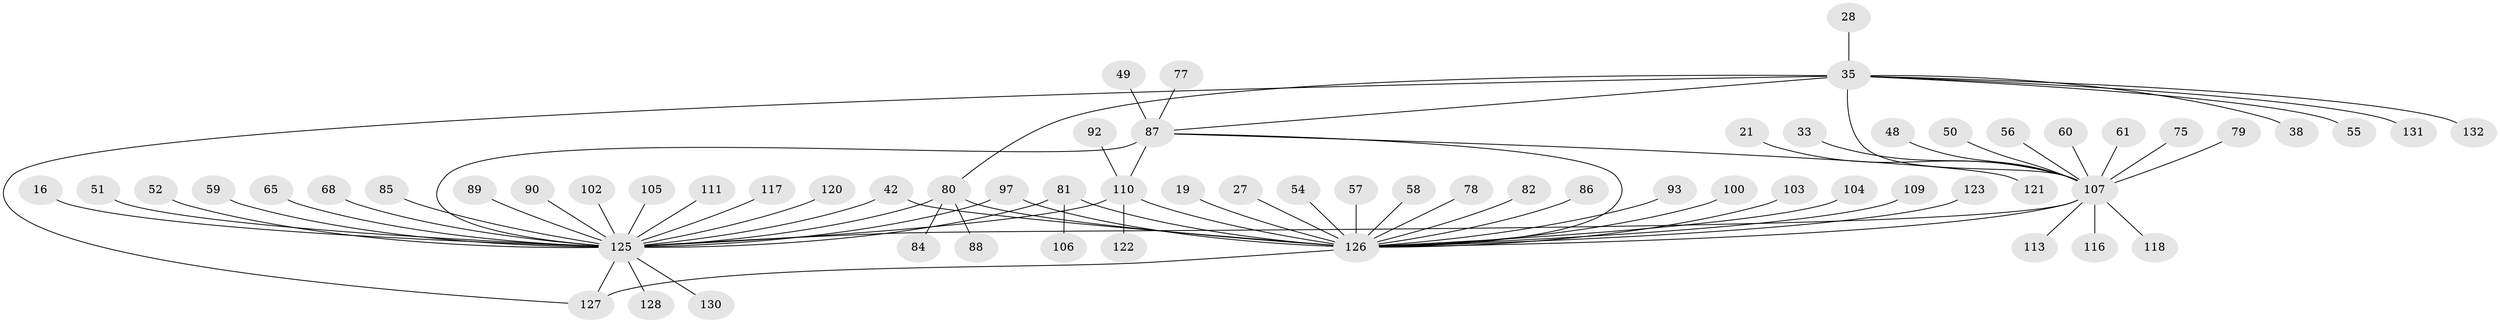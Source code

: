 // original degree distribution, {23: 0.007575757575757576, 21: 0.007575757575757576, 4: 0.06818181818181818, 8: 0.007575757575757576, 13: 0.007575757575757576, 5: 0.045454545454545456, 2: 0.21212121212121213, 12: 0.007575757575757576, 1: 0.5151515151515151, 15: 0.007575757575757576, 7: 0.007575757575757576, 3: 0.09848484848484848, 6: 0.007575757575757576}
// Generated by graph-tools (version 1.1) at 2025/50/03/04/25 21:50:46]
// undirected, 66 vertices, 76 edges
graph export_dot {
graph [start="1"]
  node [color=gray90,style=filled];
  16;
  19;
  21;
  27;
  28;
  33 [super="+7"];
  35 [super="+24"];
  38;
  42 [super="+20"];
  48;
  49;
  50;
  51;
  52;
  54 [super="+11"];
  55 [super="+43"];
  56;
  57;
  58;
  59;
  60;
  61;
  65;
  68 [super="+41"];
  75;
  77;
  78;
  79;
  80 [super="+45+31+34"];
  81 [super="+37+63"];
  82;
  84;
  85;
  86;
  87 [super="+71+53+73+17"];
  88;
  89;
  90;
  92;
  93 [super="+70"];
  97 [super="+76"];
  100 [super="+36+95"];
  102;
  103;
  104;
  105;
  106;
  107 [super="+94+62"];
  109 [super="+74"];
  110 [super="+108+91"];
  111;
  113;
  116;
  117;
  118 [super="+96"];
  120 [super="+40"];
  121;
  122 [super="+115"];
  123 [super="+101"];
  125 [super="+15+4+98+67+9"];
  126 [super="+46+5+119+114"];
  127 [super="+25"];
  128;
  130 [super="+112"];
  131 [super="+129"];
  132 [super="+124"];
  16 -- 125;
  19 -- 126;
  21 -- 107;
  27 -- 126;
  28 -- 35;
  33 -- 107;
  35 -- 132;
  35 -- 131;
  35 -- 38;
  35 -- 107 [weight=2];
  35 -- 80 [weight=2];
  35 -- 55;
  35 -- 87 [weight=2];
  35 -- 127;
  42 -- 125;
  42 -- 126;
  48 -- 107;
  49 -- 87;
  50 -- 107;
  51 -- 125;
  52 -- 125;
  54 -- 126;
  56 -- 107;
  57 -- 126;
  58 -- 126;
  59 -- 125;
  60 -- 107;
  61 -- 107;
  65 -- 125;
  68 -- 125;
  75 -- 107;
  77 -- 87;
  78 -- 126;
  79 -- 107;
  80 -- 84;
  80 -- 88;
  80 -- 125;
  80 -- 126 [weight=2];
  81 -- 106;
  81 -- 125;
  81 -- 126 [weight=2];
  82 -- 126;
  85 -- 125;
  86 -- 126;
  87 -- 125 [weight=5];
  87 -- 126 [weight=2];
  87 -- 121;
  87 -- 110;
  89 -- 125;
  90 -- 125;
  92 -- 110;
  93 -- 126;
  97 -- 125;
  97 -- 126;
  100 -- 126;
  102 -- 125;
  103 -- 126;
  104 -- 126;
  105 -- 125;
  107 -- 125 [weight=5];
  107 -- 113;
  107 -- 116;
  107 -- 126 [weight=4];
  107 -- 118;
  109 -- 126;
  110 -- 122;
  110 -- 126 [weight=5];
  110 -- 125;
  111 -- 125;
  117 -- 125;
  120 -- 125;
  123 -- 126;
  125 -- 128;
  125 -- 127;
  125 -- 130;
  126 -- 127 [weight=2];
}
